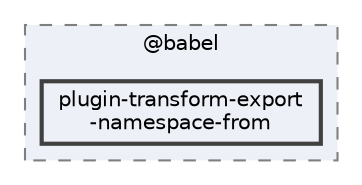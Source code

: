 digraph "pkiclassroomrescheduler/src/main/frontend/node_modules/@babel/plugin-transform-export-namespace-from"
{
 // LATEX_PDF_SIZE
  bgcolor="transparent";
  edge [fontname=Helvetica,fontsize=10,labelfontname=Helvetica,labelfontsize=10];
  node [fontname=Helvetica,fontsize=10,shape=box,height=0.2,width=0.4];
  compound=true
  subgraph clusterdir_bc8070c8b402176472541bb6f0cba6df {
    graph [ bgcolor="#edf0f7", pencolor="grey50", label="@babel", fontname=Helvetica,fontsize=10 style="filled,dashed", URL="dir_bc8070c8b402176472541bb6f0cba6df.html",tooltip=""]
  dir_fb378cb342ce182e19bbe77119950799 [label="plugin-transform-export\l-namespace-from", fillcolor="#edf0f7", color="grey25", style="filled,bold", URL="dir_fb378cb342ce182e19bbe77119950799.html",tooltip=""];
  }
}
